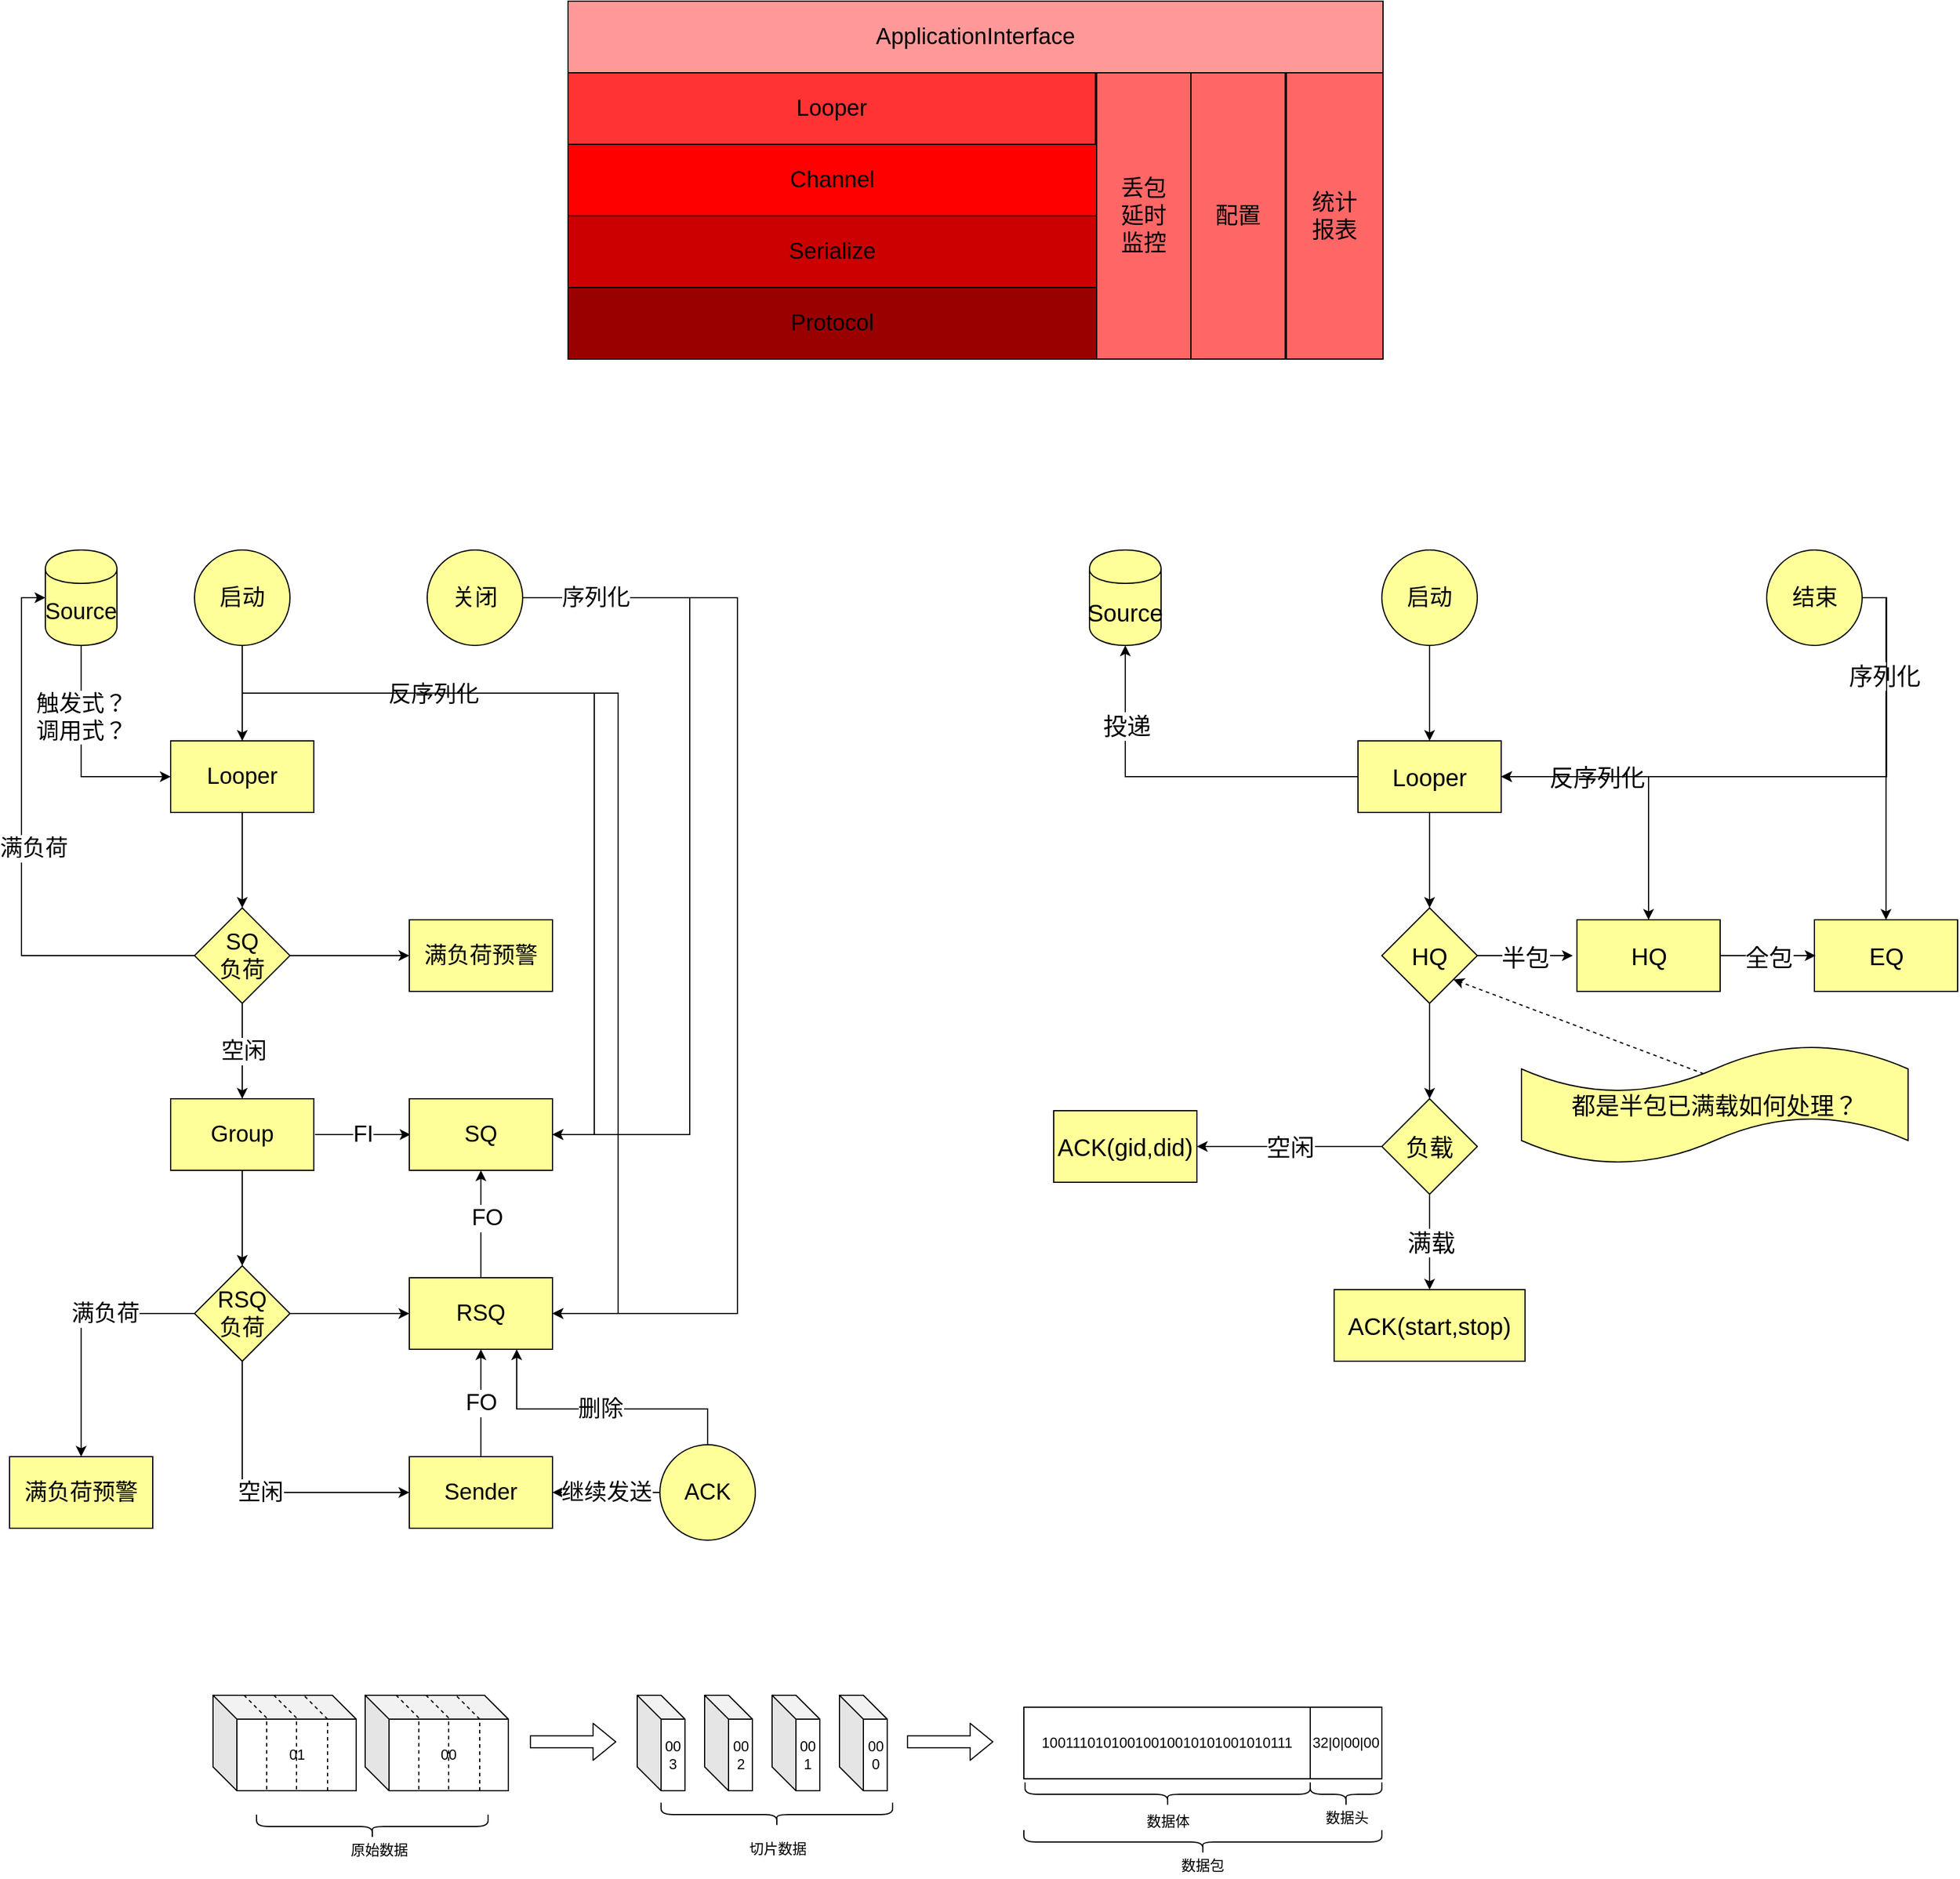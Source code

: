 <mxfile version="10.7.1" type="device"><diagram id="8HdPPavlg0hs8LvCiRic" name="Page-1"><mxGraphModel dx="1078" dy="1909" grid="1" gridSize="10" guides="1" tooltips="1" connect="1" arrows="1" fold="1" page="1" pageScale="1" pageWidth="827" pageHeight="1169" math="0" shadow="0"><root><mxCell id="0"/><mxCell id="1" parent="0"/><UserObject label="Protocol" link="http://baidu.com" id="oFzm_igl13Haj0j3HVUn-48"><mxCell style="rounded=0;whiteSpace=wrap;html=1;fontSize=19;fillColor=#990000;" parent="1" vertex="1"><mxGeometry x="478" y="-140" width="443" height="60" as="geometry"/></mxCell></UserObject><mxCell id="oFzm_igl13Haj0j3HVUn-49" value="Serialize" style="rounded=0;whiteSpace=wrap;html=1;fontSize=19;fillColor=#CC0000;" parent="1" vertex="1"><mxGeometry x="478" y="-200" width="443" height="60" as="geometry"/></mxCell><mxCell id="oFzm_igl13Haj0j3HVUn-50" value="Channel" style="rounded=0;whiteSpace=wrap;html=1;fontSize=19;fillColor=#FF0000;" parent="1" vertex="1"><mxGeometry x="478" y="-260" width="443" height="60" as="geometry"/></mxCell><mxCell id="oFzm_igl13Haj0j3HVUn-51" value="Looper" style="rounded=0;whiteSpace=wrap;html=1;fontSize=19;fillColor=#FF3333;" parent="1" vertex="1"><mxGeometry x="478" y="-320" width="442" height="60" as="geometry"/></mxCell><mxCell id="oFzm_igl13Haj0j3HVUn-52" value="ApplicationInterface" style="rounded=0;whiteSpace=wrap;html=1;fontSize=19;fillColor=#FF9999;" parent="1" vertex="1"><mxGeometry x="478" y="-380" width="683" height="60" as="geometry"/></mxCell><mxCell id="oFzm_igl13Haj0j3HVUn-53" value="丢包&lt;br&gt;延时&lt;br&gt;监控&lt;br&gt;" style="rounded=0;whiteSpace=wrap;html=1;fontSize=19;fillColor=#FF6666;" parent="1" vertex="1"><mxGeometry x="921" y="-320" width="79" height="240" as="geometry"/></mxCell><mxCell id="oFzm_igl13Haj0j3HVUn-54" value="配置" style="rounded=0;whiteSpace=wrap;html=1;fontSize=19;fillColor=#FF6666;" parent="1" vertex="1"><mxGeometry x="1000" y="-320" width="79" height="240" as="geometry"/></mxCell><mxCell id="oFzm_igl13Haj0j3HVUn-55" value="统计&lt;br&gt;报表&lt;br&gt;" style="rounded=0;whiteSpace=wrap;html=1;fontSize=19;fillColor=#FF6666;" parent="1" vertex="1"><mxGeometry x="1080" y="-320" width="81" height="240" as="geometry"/></mxCell><mxCell id="vXBO_2DjA45lE-IlTAih-2" value="" style="group" parent="1" vertex="1" connectable="0"><mxGeometry x="10" y="80" width="625" height="950" as="geometry"/></mxCell><mxCell id="oFzm_igl13Haj0j3HVUn-56" value="启动" style="ellipse;whiteSpace=wrap;html=1;aspect=fixed;fillColor=#FFFF99;fontSize=19;" parent="vXBO_2DjA45lE-IlTAih-2" vertex="1"><mxGeometry x="155" width="80" height="80" as="geometry"/></mxCell><mxCell id="oFzm_igl13Haj0j3HVUn-59" value="Source" style="shape=cylinder;whiteSpace=wrap;html=1;boundedLbl=1;backgroundOutline=1;fillColor=#FFFF99;fontSize=19;" parent="vXBO_2DjA45lE-IlTAih-2" vertex="1"><mxGeometry x="30" width="60" height="80" as="geometry"/></mxCell><mxCell id="oFzm_igl13Haj0j3HVUn-67" value="" style="edgeStyle=orthogonalEdgeStyle;rounded=0;orthogonalLoop=1;jettySize=auto;html=1;fontSize=19;" parent="vXBO_2DjA45lE-IlTAih-2" source="oFzm_igl13Haj0j3HVUn-65" edge="1"><mxGeometry relative="1" as="geometry"><mxPoint x="195" y="300" as="targetPoint"/></mxGeometry></mxCell><mxCell id="oFzm_igl13Haj0j3HVUn-65" value="Looper" style="rounded=0;whiteSpace=wrap;html=1;fillColor=#FFFF99;fontSize=19;" parent="vXBO_2DjA45lE-IlTAih-2" vertex="1"><mxGeometry x="135" y="160" width="120" height="60" as="geometry"/></mxCell><mxCell id="oFzm_igl13Haj0j3HVUn-58" value="" style="edgeStyle=orthogonalEdgeStyle;rounded=0;orthogonalLoop=1;jettySize=auto;html=1;fontSize=19;entryX=0.5;entryY=0;entryDx=0;entryDy=0;" parent="vXBO_2DjA45lE-IlTAih-2" source="oFzm_igl13Haj0j3HVUn-56" target="oFzm_igl13Haj0j3HVUn-65" edge="1"><mxGeometry relative="1" as="geometry"><mxPoint x="195" y="160" as="targetPoint"/></mxGeometry></mxCell><mxCell id="oFzm_igl13Haj0j3HVUn-60" value="触发式？&lt;br&gt;调用式？&lt;br&gt;" style="edgeStyle=orthogonalEdgeStyle;rounded=0;orthogonalLoop=1;jettySize=auto;html=1;entryX=0;entryY=0.5;entryDx=0;entryDy=0;fontSize=19;" parent="vXBO_2DjA45lE-IlTAih-2" source="oFzm_igl13Haj0j3HVUn-59" target="oFzm_igl13Haj0j3HVUn-65" edge="1"><mxGeometry x="-0.349" relative="1" as="geometry"><mxPoint x="155" y="200" as="targetPoint"/><Array as="points"><mxPoint x="60" y="190"/></Array><mxPoint as="offset"/></mxGeometry></mxCell><mxCell id="oFzm_igl13Haj0j3HVUn-70" style="edgeStyle=orthogonalEdgeStyle;rounded=0;orthogonalLoop=1;jettySize=auto;html=1;entryX=0;entryY=0.5;entryDx=0;entryDy=0;fontSize=19;" parent="vXBO_2DjA45lE-IlTAih-2" source="oFzm_igl13Haj0j3HVUn-69" target="oFzm_igl13Haj0j3HVUn-59" edge="1"><mxGeometry relative="1" as="geometry"/></mxCell><mxCell id="oFzm_igl13Haj0j3HVUn-71" value="满负荷" style="text;html=1;resizable=0;points=[];align=center;verticalAlign=middle;labelBackgroundColor=#ffffff;fontSize=19;" parent="oFzm_igl13Haj0j3HVUn-70" vertex="1" connectable="0"><mxGeometry x="-0.376" y="-88" relative="1" as="geometry"><mxPoint x="-78" y="-90" as="offset"/></mxGeometry></mxCell><mxCell id="oFzm_igl13Haj0j3HVUn-78" value="空闲" style="edgeStyle=orthogonalEdgeStyle;rounded=0;orthogonalLoop=1;jettySize=auto;html=1;fontSize=19;" parent="vXBO_2DjA45lE-IlTAih-2" source="oFzm_igl13Haj0j3HVUn-69" edge="1"><mxGeometry relative="1" as="geometry"><mxPoint x="195" y="460" as="targetPoint"/></mxGeometry></mxCell><mxCell id="oFzm_igl13Haj0j3HVUn-69" value="SQ&lt;br&gt;负荷&lt;br&gt;" style="rhombus;whiteSpace=wrap;html=1;fillColor=#FFFF99;fontSize=19;" parent="vXBO_2DjA45lE-IlTAih-2" vertex="1"><mxGeometry x="155" y="300" width="80" height="80" as="geometry"/></mxCell><mxCell id="oFzm_igl13Haj0j3HVUn-74" value="RSQ&lt;br&gt;负荷&lt;br&gt;" style="rhombus;whiteSpace=wrap;html=1;fillColor=#FFFF99;fontSize=19;" parent="vXBO_2DjA45lE-IlTAih-2" vertex="1"><mxGeometry x="155" y="600" width="80" height="80" as="geometry"/></mxCell><mxCell id="oFzm_igl13Haj0j3HVUn-83" value="FI" style="edgeStyle=orthogonalEdgeStyle;rounded=0;orthogonalLoop=1;jettySize=auto;html=1;fontSize=19;" parent="vXBO_2DjA45lE-IlTAih-2" edge="1"><mxGeometry relative="1" as="geometry"><mxPoint x="256" y="490" as="sourcePoint"/><mxPoint x="336" y="490" as="targetPoint"/></mxGeometry></mxCell><mxCell id="oFzm_igl13Haj0j3HVUn-85" value="" style="edgeStyle=orthogonalEdgeStyle;rounded=0;orthogonalLoop=1;jettySize=auto;html=1;fontSize=19;" parent="vXBO_2DjA45lE-IlTAih-2" source="oFzm_igl13Haj0j3HVUn-79" edge="1"><mxGeometry relative="1" as="geometry"><mxPoint x="195" y="600" as="targetPoint"/></mxGeometry></mxCell><mxCell id="oFzm_igl13Haj0j3HVUn-79" value="Group" style="rounded=0;whiteSpace=wrap;html=1;fillColor=#FFFF99;fontSize=19;" parent="vXBO_2DjA45lE-IlTAih-2" vertex="1"><mxGeometry x="135" y="460" width="120" height="60" as="geometry"/></mxCell><mxCell id="oFzm_igl13Haj0j3HVUn-82" value="SQ" style="rounded=0;whiteSpace=wrap;html=1;fillColor=#FFFF99;fontSize=19;" parent="vXBO_2DjA45lE-IlTAih-2" vertex="1"><mxGeometry x="335" y="460" width="120" height="60" as="geometry"/></mxCell><mxCell id="oFzm_igl13Haj0j3HVUn-113" value="" style="edgeStyle=orthogonalEdgeStyle;rounded=0;orthogonalLoop=1;jettySize=auto;html=1;fontSize=19;entryX=1;entryY=0.5;entryDx=0;entryDy=0;" parent="vXBO_2DjA45lE-IlTAih-2" source="oFzm_igl13Haj0j3HVUn-56" target="oFzm_igl13Haj0j3HVUn-82" edge="1"><mxGeometry relative="1" as="geometry"><mxPoint x="315" y="40" as="targetPoint"/><Array as="points"><mxPoint x="195" y="120"/><mxPoint x="490" y="120"/><mxPoint x="490" y="490"/></Array></mxGeometry></mxCell><mxCell id="oFzm_igl13Haj0j3HVUn-116" value="反序列化" style="text;html=1;resizable=0;points=[];align=center;verticalAlign=middle;labelBackgroundColor=#ffffff;fontSize=19;" parent="oFzm_igl13Haj0j3HVUn-113" vertex="1" connectable="0"><mxGeometry x="0.544" relative="1" as="geometry"><mxPoint x="-135" y="-236" as="offset"/></mxGeometry></mxCell><mxCell id="oFzm_igl13Haj0j3HVUn-80" value="满负荷预警" style="rounded=0;whiteSpace=wrap;html=1;fillColor=#FFFF99;fontSize=19;" parent="vXBO_2DjA45lE-IlTAih-2" vertex="1"><mxGeometry x="335" y="310" width="120" height="60" as="geometry"/></mxCell><mxCell id="oFzm_igl13Haj0j3HVUn-73" value="" style="edgeStyle=orthogonalEdgeStyle;rounded=0;orthogonalLoop=1;jettySize=auto;html=1;fontSize=19;entryX=0;entryY=0.5;entryDx=0;entryDy=0;" parent="vXBO_2DjA45lE-IlTAih-2" source="oFzm_igl13Haj0j3HVUn-69" target="oFzm_igl13Haj0j3HVUn-80" edge="1"><mxGeometry relative="1" as="geometry"><mxPoint x="330" y="340" as="targetPoint"/></mxGeometry></mxCell><mxCell id="oFzm_igl13Haj0j3HVUn-86" value="满负荷" style="edgeStyle=orthogonalEdgeStyle;rounded=0;orthogonalLoop=1;jettySize=auto;html=1;fontSize=19;entryX=0.5;entryY=0;entryDx=0;entryDy=0;exitX=0;exitY=0.5;exitDx=0;exitDy=0;" parent="vXBO_2DjA45lE-IlTAih-2" source="oFzm_igl13Haj0j3HVUn-74" target="oFzm_igl13Haj0j3HVUn-87" edge="1"><mxGeometry x="-0.3" relative="1" as="geometry"><mxPoint x="235" y="640" as="sourcePoint"/><mxPoint x="330" y="640" as="targetPoint"/><mxPoint as="offset"/></mxGeometry></mxCell><mxCell id="oFzm_igl13Haj0j3HVUn-87" value="满负荷预警" style="rounded=0;whiteSpace=wrap;html=1;fillColor=#FFFF99;fontSize=19;" parent="vXBO_2DjA45lE-IlTAih-2" vertex="1"><mxGeometry y="760" width="120" height="60" as="geometry"/></mxCell><mxCell id="oFzm_igl13Haj0j3HVUn-92" value="ACK" style="ellipse;whiteSpace=wrap;html=1;aspect=fixed;fillColor=#FFFF99;fontSize=19;" parent="vXBO_2DjA45lE-IlTAih-2" vertex="1"><mxGeometry x="545" y="750" width="80" height="80" as="geometry"/></mxCell><mxCell id="oFzm_igl13Haj0j3HVUn-99" value="FO" style="edgeStyle=orthogonalEdgeStyle;rounded=0;orthogonalLoop=1;jettySize=auto;html=1;fontSize=19;entryX=0.5;entryY=1;entryDx=0;entryDy=0;" parent="vXBO_2DjA45lE-IlTAih-2" source="oFzm_igl13Haj0j3HVUn-96" target="oFzm_igl13Haj0j3HVUn-82" edge="1"><mxGeometry x="0.111" y="-5" relative="1" as="geometry"><mxPoint x="395" y="530" as="targetPoint"/><mxPoint as="offset"/></mxGeometry></mxCell><mxCell id="oFzm_igl13Haj0j3HVUn-96" value="RSQ" style="rounded=0;whiteSpace=wrap;html=1;fillColor=#FFFF99;fontSize=19;" parent="vXBO_2DjA45lE-IlTAih-2" vertex="1"><mxGeometry x="335" y="610" width="120" height="60" as="geometry"/></mxCell><mxCell id="oFzm_igl13Haj0j3HVUn-114" style="edgeStyle=orthogonalEdgeStyle;rounded=0;orthogonalLoop=1;jettySize=auto;html=1;entryX=1;entryY=0.5;entryDx=0;entryDy=0;fontSize=19;" parent="vXBO_2DjA45lE-IlTAih-2" source="oFzm_igl13Haj0j3HVUn-56" target="oFzm_igl13Haj0j3HVUn-96" edge="1"><mxGeometry relative="1" as="geometry"><Array as="points"><mxPoint x="195" y="120"/><mxPoint x="510" y="120"/><mxPoint x="510" y="640"/></Array></mxGeometry></mxCell><mxCell id="oFzm_igl13Haj0j3HVUn-95" value="" style="edgeStyle=orthogonalEdgeStyle;rounded=0;orthogonalLoop=1;jettySize=auto;html=1;fontSize=19;entryX=0;entryY=0.5;entryDx=0;entryDy=0;" parent="vXBO_2DjA45lE-IlTAih-2" source="oFzm_igl13Haj0j3HVUn-74" target="oFzm_igl13Haj0j3HVUn-96" edge="1"><mxGeometry relative="1" as="geometry"><mxPoint x="315" y="640" as="targetPoint"/></mxGeometry></mxCell><mxCell id="oFzm_igl13Haj0j3HVUn-105" value="删除" style="edgeStyle=orthogonalEdgeStyle;rounded=0;orthogonalLoop=1;jettySize=auto;html=1;fontSize=19;entryX=0.75;entryY=1;entryDx=0;entryDy=0;" parent="vXBO_2DjA45lE-IlTAih-2" source="oFzm_igl13Haj0j3HVUn-92" target="oFzm_igl13Haj0j3HVUn-96" edge="1"><mxGeometry relative="1" as="geometry"><mxPoint x="395" y="940" as="targetPoint"/><Array as="points"><mxPoint x="585" y="720"/><mxPoint x="425" y="720"/></Array></mxGeometry></mxCell><mxCell id="oFzm_igl13Haj0j3HVUn-102" value="FO" style="edgeStyle=orthogonalEdgeStyle;rounded=0;orthogonalLoop=1;jettySize=auto;html=1;fontSize=19;entryX=0.5;entryY=1;entryDx=0;entryDy=0;" parent="vXBO_2DjA45lE-IlTAih-2" source="oFzm_igl13Haj0j3HVUn-100" target="oFzm_igl13Haj0j3HVUn-96" edge="1"><mxGeometry relative="1" as="geometry"><mxPoint x="395" y="680" as="targetPoint"/></mxGeometry></mxCell><mxCell id="oFzm_igl13Haj0j3HVUn-100" value="Sender" style="rounded=0;whiteSpace=wrap;html=1;fillColor=#FFFF99;fontSize=19;" parent="vXBO_2DjA45lE-IlTAih-2" vertex="1"><mxGeometry x="335" y="760" width="120" height="60" as="geometry"/></mxCell><mxCell id="oFzm_igl13Haj0j3HVUn-89" value="空闲" style="edgeStyle=orthogonalEdgeStyle;rounded=0;orthogonalLoop=1;jettySize=auto;html=1;fontSize=19;entryX=0;entryY=0.5;entryDx=0;entryDy=0;" parent="vXBO_2DjA45lE-IlTAih-2" source="oFzm_igl13Haj0j3HVUn-74" target="oFzm_igl13Haj0j3HVUn-100" edge="1"><mxGeometry relative="1" as="geometry"><mxPoint x="195" y="760" as="targetPoint"/><Array as="points"><mxPoint x="195" y="790"/></Array></mxGeometry></mxCell><mxCell id="oFzm_igl13Haj0j3HVUn-107" value="继续发送" style="edgeStyle=orthogonalEdgeStyle;rounded=0;orthogonalLoop=1;jettySize=auto;html=1;fontSize=19;" parent="vXBO_2DjA45lE-IlTAih-2" source="oFzm_igl13Haj0j3HVUn-92" target="oFzm_igl13Haj0j3HVUn-100" edge="1"><mxGeometry relative="1" as="geometry"><mxPoint x="395" y="880" as="sourcePoint"/></mxGeometry></mxCell><mxCell id="oFzm_igl13Haj0j3HVUn-109" value="" style="edgeStyle=orthogonalEdgeStyle;rounded=0;orthogonalLoop=1;jettySize=auto;html=1;entryX=1;entryY=0.5;entryDx=0;entryDy=0;fontSize=19;" parent="vXBO_2DjA45lE-IlTAih-2" source="oFzm_igl13Haj0j3HVUn-108" target="oFzm_igl13Haj0j3HVUn-82" edge="1"><mxGeometry relative="1" as="geometry"><Array as="points"><mxPoint x="570" y="40"/><mxPoint x="570" y="490"/></Array></mxGeometry></mxCell><mxCell id="oFzm_igl13Haj0j3HVUn-110" style="edgeStyle=orthogonalEdgeStyle;rounded=0;orthogonalLoop=1;jettySize=auto;html=1;entryX=1;entryY=0.5;entryDx=0;entryDy=0;fontSize=19;" parent="vXBO_2DjA45lE-IlTAih-2" source="oFzm_igl13Haj0j3HVUn-108" target="oFzm_igl13Haj0j3HVUn-96" edge="1"><mxGeometry relative="1" as="geometry"><Array as="points"><mxPoint x="610" y="40"/><mxPoint x="610" y="640"/></Array></mxGeometry></mxCell><mxCell id="oFzm_igl13Haj0j3HVUn-117" value="序列化" style="text;html=1;resizable=0;points=[];align=center;verticalAlign=middle;labelBackgroundColor=#ffffff;fontSize=19;" parent="oFzm_igl13Haj0j3HVUn-110" vertex="1" connectable="0"><mxGeometry x="-0.87" relative="1" as="geometry"><mxPoint as="offset"/></mxGeometry></mxCell><mxCell id="oFzm_igl13Haj0j3HVUn-108" value="关闭&lt;br&gt;" style="ellipse;whiteSpace=wrap;html=1;aspect=fixed;fillColor=#FFFF99;fontSize=19;" parent="vXBO_2DjA45lE-IlTAih-2" vertex="1"><mxGeometry x="350" width="80" height="80" as="geometry"/></mxCell><mxCell id="vXBO_2DjA45lE-IlTAih-64" value="" style="group" parent="1" vertex="1" connectable="0"><mxGeometry x="885" y="80" width="757.5" height="680" as="geometry"/></mxCell><mxCell id="vXBO_2DjA45lE-IlTAih-5" value="" style="edgeStyle=orthogonalEdgeStyle;rounded=0;orthogonalLoop=1;jettySize=auto;html=1;" parent="vXBO_2DjA45lE-IlTAih-64" source="vXBO_2DjA45lE-IlTAih-1" edge="1"><mxGeometry relative="1" as="geometry"><mxPoint x="315" y="160" as="targetPoint"/></mxGeometry></mxCell><mxCell id="vXBO_2DjA45lE-IlTAih-1" value="启动" style="ellipse;whiteSpace=wrap;html=1;aspect=fixed;fillColor=#FFFF99;fontSize=19;" parent="vXBO_2DjA45lE-IlTAih-64" vertex="1"><mxGeometry x="275" width="80" height="80" as="geometry"/></mxCell><mxCell id="vXBO_2DjA45lE-IlTAih-8" value="" style="edgeStyle=orthogonalEdgeStyle;rounded=0;orthogonalLoop=1;jettySize=auto;html=1;fontSize=20;" parent="vXBO_2DjA45lE-IlTAih-64" source="vXBO_2DjA45lE-IlTAih-3" edge="1"><mxGeometry relative="1" as="geometry"><mxPoint x="315" y="300" as="targetPoint"/></mxGeometry></mxCell><mxCell id="vXBO_2DjA45lE-IlTAih-3" value="Looper" style="rounded=0;whiteSpace=wrap;html=1;fillColor=#FFFF99;fontStyle=0;fontSize=20;" parent="vXBO_2DjA45lE-IlTAih-64" vertex="1"><mxGeometry x="255" y="160" width="120" height="60" as="geometry"/></mxCell><mxCell id="vXBO_2DjA45lE-IlTAih-16" value="半包" style="edgeStyle=orthogonalEdgeStyle;rounded=0;orthogonalLoop=1;jettySize=auto;html=1;fontSize=20;" parent="vXBO_2DjA45lE-IlTAih-64" source="vXBO_2DjA45lE-IlTAih-6" edge="1"><mxGeometry relative="1" as="geometry"><mxPoint x="435" y="340" as="targetPoint"/></mxGeometry></mxCell><mxCell id="vXBO_2DjA45lE-IlTAih-6" value="HQ" style="rhombus;whiteSpace=wrap;html=1;fillColor=#FFFF99;fontSize=20;" parent="vXBO_2DjA45lE-IlTAih-64" vertex="1"><mxGeometry x="275" y="300" width="80" height="80" as="geometry"/></mxCell><mxCell id="vXBO_2DjA45lE-IlTAih-33" value="满载" style="edgeStyle=orthogonalEdgeStyle;rounded=0;orthogonalLoop=1;jettySize=auto;html=1;fontSize=20;" parent="vXBO_2DjA45lE-IlTAih-64" source="vXBO_2DjA45lE-IlTAih-30" edge="1"><mxGeometry relative="1" as="geometry"><mxPoint x="315" y="620" as="targetPoint"/></mxGeometry></mxCell><mxCell id="vXBO_2DjA45lE-IlTAih-30" value="负载" style="rhombus;whiteSpace=wrap;html=1;fillColor=#FFFF99;fontSize=20;" parent="vXBO_2DjA45lE-IlTAih-64" vertex="1"><mxGeometry x="275" y="460" width="80" height="80" as="geometry"/></mxCell><mxCell id="vXBO_2DjA45lE-IlTAih-31" value="" style="edgeStyle=orthogonalEdgeStyle;rounded=0;orthogonalLoop=1;jettySize=auto;html=1;fontSize=20;" parent="vXBO_2DjA45lE-IlTAih-64" source="vXBO_2DjA45lE-IlTAih-6" target="vXBO_2DjA45lE-IlTAih-30" edge="1"><mxGeometry relative="1" as="geometry"/></mxCell><mxCell id="vXBO_2DjA45lE-IlTAih-9" value="ACK(gid,did)" style="rounded=0;whiteSpace=wrap;html=1;fillColor=#FFFF99;fontStyle=0;fontSize=20;" parent="vXBO_2DjA45lE-IlTAih-64" vertex="1"><mxGeometry y="470" width="120" height="60" as="geometry"/></mxCell><mxCell id="vXBO_2DjA45lE-IlTAih-35" value="空闲" style="edgeStyle=orthogonalEdgeStyle;rounded=0;orthogonalLoop=1;jettySize=auto;html=1;fontSize=20;exitX=0;exitY=0.5;exitDx=0;exitDy=0;entryX=1;entryY=0.5;entryDx=0;entryDy=0;" parent="vXBO_2DjA45lE-IlTAih-64" source="vXBO_2DjA45lE-IlTAih-30" target="vXBO_2DjA45lE-IlTAih-9" edge="1"><mxGeometry relative="1" as="geometry"><mxPoint x="195" y="340" as="targetPoint"/></mxGeometry></mxCell><mxCell id="vXBO_2DjA45lE-IlTAih-14" value="ACK(start,stop)" style="rounded=0;whiteSpace=wrap;html=1;fillColor=#FFFF99;fontStyle=0;fontSize=20;" parent="vXBO_2DjA45lE-IlTAih-64" vertex="1"><mxGeometry x="235" y="620" width="160" height="60" as="geometry"/></mxCell><mxCell id="vXBO_2DjA45lE-IlTAih-18" value="反序列化" style="edgeStyle=orthogonalEdgeStyle;rounded=0;orthogonalLoop=1;jettySize=auto;html=1;exitX=0.5;exitY=0;exitDx=0;exitDy=0;entryX=1;entryY=0.5;entryDx=0;entryDy=0;fontSize=20;" parent="vXBO_2DjA45lE-IlTAih-64" source="vXBO_2DjA45lE-IlTAih-17" target="vXBO_2DjA45lE-IlTAih-3" edge="1"><mxGeometry x="0.639" relative="1" as="geometry"><Array as="points"><mxPoint x="698" y="190"/></Array><mxPoint as="offset"/></mxGeometry></mxCell><mxCell id="vXBO_2DjA45lE-IlTAih-17" value="EQ" style="rounded=0;whiteSpace=wrap;html=1;fillColor=#FFFF99;fontStyle=0;fontSize=20;" parent="vXBO_2DjA45lE-IlTAih-64" vertex="1"><mxGeometry x="637.5" y="310" width="120" height="60" as="geometry"/></mxCell><mxCell id="vXBO_2DjA45lE-IlTAih-20" style="edgeStyle=orthogonalEdgeStyle;rounded=0;orthogonalLoop=1;jettySize=auto;html=1;entryX=0.5;entryY=0;entryDx=0;entryDy=0;fontSize=20;exitX=1;exitY=0.5;exitDx=0;exitDy=0;" parent="vXBO_2DjA45lE-IlTAih-64" source="vXBO_2DjA45lE-IlTAih-19" target="vXBO_2DjA45lE-IlTAih-17" edge="1"><mxGeometry relative="1" as="geometry"><Array as="points"><mxPoint x="698" y="40"/></Array></mxGeometry></mxCell><mxCell id="vXBO_2DjA45lE-IlTAih-21" value="序列化" style="text;html=1;resizable=0;points=[];align=center;verticalAlign=middle;labelBackgroundColor=#ffffff;fontSize=20;" parent="vXBO_2DjA45lE-IlTAih-20" vertex="1" connectable="0"><mxGeometry x="-0.413" y="-2" relative="1" as="geometry"><mxPoint as="offset"/></mxGeometry></mxCell><mxCell id="vXBO_2DjA45lE-IlTAih-19" value="结束" style="ellipse;whiteSpace=wrap;html=1;aspect=fixed;fillColor=#FFFF99;fontSize=19;" parent="vXBO_2DjA45lE-IlTAih-64" vertex="1"><mxGeometry x="597.5" width="80" height="80" as="geometry"/></mxCell><mxCell id="vXBO_2DjA45lE-IlTAih-22" value="Source" style="shape=cylinder;whiteSpace=wrap;html=1;boundedLbl=1;backgroundOutline=1;fillColor=#FFFF99;fontSize=20;" parent="vXBO_2DjA45lE-IlTAih-64" vertex="1"><mxGeometry x="30" width="60" height="80" as="geometry"/></mxCell><mxCell id="vXBO_2DjA45lE-IlTAih-23" style="edgeStyle=orthogonalEdgeStyle;rounded=0;orthogonalLoop=1;jettySize=auto;html=1;entryX=0.5;entryY=1;entryDx=0;entryDy=0;fontSize=20;" parent="vXBO_2DjA45lE-IlTAih-64" source="vXBO_2DjA45lE-IlTAih-3" target="vXBO_2DjA45lE-IlTAih-22" edge="1"><mxGeometry relative="1" as="geometry"/></mxCell><mxCell id="vXBO_2DjA45lE-IlTAih-24" value="投递" style="text;html=1;resizable=0;points=[];align=center;verticalAlign=middle;labelBackgroundColor=#ffffff;fontSize=20;" parent="vXBO_2DjA45lE-IlTAih-23" vertex="1" connectable="0"><mxGeometry x="0.272" y="-43" relative="1" as="geometry"><mxPoint as="offset"/></mxGeometry></mxCell><mxCell id="vXBO_2DjA45lE-IlTAih-27" value="全包" style="edgeStyle=orthogonalEdgeStyle;rounded=0;orthogonalLoop=1;jettySize=auto;html=1;fontSize=20;" parent="vXBO_2DjA45lE-IlTAih-64" source="vXBO_2DjA45lE-IlTAih-25" edge="1"><mxGeometry relative="1" as="geometry"><mxPoint x="638.5" y="340" as="targetPoint"/></mxGeometry></mxCell><mxCell id="vXBO_2DjA45lE-IlTAih-28" style="edgeStyle=orthogonalEdgeStyle;rounded=0;orthogonalLoop=1;jettySize=auto;html=1;exitX=0.5;exitY=0;exitDx=0;exitDy=0;entryX=1;entryY=0.5;entryDx=0;entryDy=0;fontSize=20;" parent="vXBO_2DjA45lE-IlTAih-64" source="vXBO_2DjA45lE-IlTAih-25" target="vXBO_2DjA45lE-IlTAih-3" edge="1"><mxGeometry relative="1" as="geometry"/></mxCell><mxCell id="vXBO_2DjA45lE-IlTAih-25" value="HQ" style="rounded=0;whiteSpace=wrap;html=1;fillColor=#FFFF99;fontStyle=0;fontSize=20;" parent="vXBO_2DjA45lE-IlTAih-64" vertex="1"><mxGeometry x="438.5" y="310" width="120" height="60" as="geometry"/></mxCell><mxCell id="vXBO_2DjA45lE-IlTAih-29" style="edgeStyle=orthogonalEdgeStyle;rounded=0;orthogonalLoop=1;jettySize=auto;html=1;exitX=1;exitY=0.5;exitDx=0;exitDy=0;entryX=0.5;entryY=0;entryDx=0;entryDy=0;fontSize=20;" parent="vXBO_2DjA45lE-IlTAih-64" source="vXBO_2DjA45lE-IlTAih-19" target="vXBO_2DjA45lE-IlTAih-25" edge="1"><mxGeometry relative="1" as="geometry"><Array as="points"><mxPoint x="698" y="40"/><mxPoint x="698" y="190"/><mxPoint x="499" y="190"/></Array></mxGeometry></mxCell><mxCell id="vXBO_2DjA45lE-IlTAih-36" value="" style="endArrow=classic;html=1;fontSize=20;entryX=1;entryY=1;entryDx=0;entryDy=0;dashed=1;exitX=0.471;exitY=0.24;exitDx=0;exitDy=0;exitPerimeter=0;" parent="vXBO_2DjA45lE-IlTAih-64" source="vXBO_2DjA45lE-IlTAih-37" target="vXBO_2DjA45lE-IlTAih-6" edge="1"><mxGeometry width="50" height="50" relative="1" as="geometry"><mxPoint x="435" y="440" as="sourcePoint"/><mxPoint x="515" y="470" as="targetPoint"/></mxGeometry></mxCell><mxCell id="vXBO_2DjA45lE-IlTAih-37" value="都是半包已满载如何处理？" style="shape=tape;whiteSpace=wrap;html=1;fillColor=#FFFF99;fontSize=20;" parent="vXBO_2DjA45lE-IlTAih-64" vertex="1"><mxGeometry x="392" y="415" width="324" height="100" as="geometry"/></mxCell><mxCell id="topwT3R7vfd9m42BfdYO-35" value="" style="group" parent="1" vertex="1" connectable="0"><mxGeometry x="180.5" y="1040" width="980.5" height="153" as="geometry"/></mxCell><mxCell id="topwT3R7vfd9m42BfdYO-1" value="00" style="shape=cube;whiteSpace=wrap;html=1;boundedLbl=1;backgroundOutline=1;darkOpacity=0.05;darkOpacity2=0.1;" parent="topwT3R7vfd9m42BfdYO-35" vertex="1"><mxGeometry x="127.5" width="120" height="80" as="geometry"/></mxCell><mxCell id="topwT3R7vfd9m42BfdYO-3" value="" style="endArrow=none;dashed=1;html=1;entryX=0;entryY=0;entryDx=50;entryDy=0;entryPerimeter=0;exitX=0;exitY=0;exitDx=70;exitDy=80;exitPerimeter=0;rounded=0;" parent="topwT3R7vfd9m42BfdYO-35" edge="1"><mxGeometry width="50" height="50" relative="1" as="geometry"><mxPoint x="197.5" y="79" as="sourcePoint"/><mxPoint x="177.5" y="-1" as="targetPoint"/><Array as="points"><mxPoint x="197.5" y="19"/></Array></mxGeometry></mxCell><mxCell id="topwT3R7vfd9m42BfdYO-4" value="" style="endArrow=none;dashed=1;html=1;entryX=0;entryY=0;entryDx=50;entryDy=0;entryPerimeter=0;exitX=0;exitY=0;exitDx=70;exitDy=80;exitPerimeter=0;rounded=0;" parent="topwT3R7vfd9m42BfdYO-35" edge="1"><mxGeometry width="50" height="50" relative="1" as="geometry"><mxPoint x="223.5" y="80" as="sourcePoint"/><mxPoint x="203.5" as="targetPoint"/><Array as="points"><mxPoint x="223.5" y="20"/></Array></mxGeometry></mxCell><mxCell id="topwT3R7vfd9m42BfdYO-5" value="" style="endArrow=none;dashed=1;html=1;entryX=0;entryY=0;entryDx=50;entryDy=0;entryPerimeter=0;exitX=0;exitY=0;exitDx=70;exitDy=80;exitPerimeter=0;rounded=0;" parent="topwT3R7vfd9m42BfdYO-35" edge="1"><mxGeometry width="50" height="50" relative="1" as="geometry"><mxPoint x="172.5" y="79" as="sourcePoint"/><mxPoint x="152.5" y="-1" as="targetPoint"/><Array as="points"><mxPoint x="172.5" y="19"/></Array></mxGeometry></mxCell><mxCell id="topwT3R7vfd9m42BfdYO-6" value="00&lt;br&gt;3" style="shape=cube;whiteSpace=wrap;html=1;boundedLbl=1;backgroundOutline=1;darkOpacity=0.05;darkOpacity2=0.1;" parent="topwT3R7vfd9m42BfdYO-35" vertex="1"><mxGeometry x="355.5" width="40" height="80" as="geometry"/></mxCell><mxCell id="topwT3R7vfd9m42BfdYO-7" value="00&lt;br&gt;2" style="shape=cube;whiteSpace=wrap;html=1;boundedLbl=1;backgroundOutline=1;darkOpacity=0.05;darkOpacity2=0.1;" parent="topwT3R7vfd9m42BfdYO-35" vertex="1"><mxGeometry x="412" width="40" height="80" as="geometry"/></mxCell><mxCell id="topwT3R7vfd9m42BfdYO-8" value="00&lt;br&gt;1" style="shape=cube;whiteSpace=wrap;html=1;boundedLbl=1;backgroundOutline=1;darkOpacity=0.05;darkOpacity2=0.1;" parent="topwT3R7vfd9m42BfdYO-35" vertex="1"><mxGeometry x="468.5" width="40" height="80" as="geometry"/></mxCell><mxCell id="topwT3R7vfd9m42BfdYO-9" value="00&lt;br&gt;0" style="shape=cube;whiteSpace=wrap;html=1;boundedLbl=1;backgroundOutline=1;darkOpacity=0.05;darkOpacity2=0.1;" parent="topwT3R7vfd9m42BfdYO-35" vertex="1"><mxGeometry x="525" width="40" height="80" as="geometry"/></mxCell><mxCell id="topwT3R7vfd9m42BfdYO-11" value="" style="shape=flexArrow;endArrow=classic;html=1;" parent="topwT3R7vfd9m42BfdYO-35" edge="1"><mxGeometry width="50" height="50" relative="1" as="geometry"><mxPoint x="265.5" y="39" as="sourcePoint"/><mxPoint x="338" y="39" as="targetPoint"/></mxGeometry></mxCell><mxCell id="topwT3R7vfd9m42BfdYO-12" value="" style="shape=flexArrow;endArrow=classic;html=1;" parent="topwT3R7vfd9m42BfdYO-35" edge="1"><mxGeometry width="50" height="50" relative="1" as="geometry"><mxPoint x="581.5" y="39" as="sourcePoint"/><mxPoint x="654" y="39" as="targetPoint"/></mxGeometry></mxCell><mxCell id="topwT3R7vfd9m42BfdYO-13" value="01" style="shape=cube;whiteSpace=wrap;html=1;boundedLbl=1;backgroundOutline=1;darkOpacity=0.05;darkOpacity2=0.1;" parent="topwT3R7vfd9m42BfdYO-35" vertex="1"><mxGeometry width="120" height="80" as="geometry"/></mxCell><mxCell id="topwT3R7vfd9m42BfdYO-14" value="" style="endArrow=none;dashed=1;html=1;entryX=0;entryY=0;entryDx=50;entryDy=0;entryPerimeter=0;exitX=0;exitY=0;exitDx=70;exitDy=80;exitPerimeter=0;rounded=0;" parent="topwT3R7vfd9m42BfdYO-35" edge="1"><mxGeometry width="50" height="50" relative="1" as="geometry"><mxPoint x="70" y="79" as="sourcePoint"/><mxPoint x="50" y="-1" as="targetPoint"/><Array as="points"><mxPoint x="70" y="19"/></Array></mxGeometry></mxCell><mxCell id="topwT3R7vfd9m42BfdYO-15" value="" style="endArrow=none;dashed=1;html=1;entryX=0;entryY=0;entryDx=50;entryDy=0;entryPerimeter=0;exitX=0;exitY=0;exitDx=70;exitDy=80;exitPerimeter=0;rounded=0;" parent="topwT3R7vfd9m42BfdYO-35" edge="1"><mxGeometry width="50" height="50" relative="1" as="geometry"><mxPoint x="96" y="80" as="sourcePoint"/><mxPoint x="76" as="targetPoint"/><Array as="points"><mxPoint x="96" y="20"/></Array></mxGeometry></mxCell><mxCell id="topwT3R7vfd9m42BfdYO-16" value="" style="endArrow=none;dashed=1;html=1;entryX=0;entryY=0;entryDx=50;entryDy=0;entryPerimeter=0;exitX=0;exitY=0;exitDx=70;exitDy=80;exitPerimeter=0;rounded=0;" parent="topwT3R7vfd9m42BfdYO-35" edge="1"><mxGeometry width="50" height="50" relative="1" as="geometry"><mxPoint x="45" y="79" as="sourcePoint"/><mxPoint x="25" y="-1" as="targetPoint"/><Array as="points"><mxPoint x="45" y="19"/></Array></mxGeometry></mxCell><mxCell id="topwT3R7vfd9m42BfdYO-21" value="10011101010010010010101001010111" style="rounded=0;whiteSpace=wrap;html=1;" parent="topwT3R7vfd9m42BfdYO-35" vertex="1"><mxGeometry x="679.5" y="10" width="240" height="60" as="geometry"/></mxCell><mxCell id="topwT3R7vfd9m42BfdYO-22" value="32|0|00|00&lt;br&gt;" style="rounded=0;whiteSpace=wrap;html=1;" parent="topwT3R7vfd9m42BfdYO-35" vertex="1"><mxGeometry x="919.5" y="10" width="60" height="60" as="geometry"/></mxCell><mxCell id="topwT3R7vfd9m42BfdYO-23" value="" style="shape=curlyBracket;whiteSpace=wrap;html=1;rounded=1;direction=north;" parent="topwT3R7vfd9m42BfdYO-35" vertex="1"><mxGeometry x="36.5" y="100" width="194" height="20" as="geometry"/></mxCell><mxCell id="topwT3R7vfd9m42BfdYO-25" value="原始数据" style="text;html=1;resizable=0;points=[];autosize=1;align=left;verticalAlign=top;spacingTop=-4;" parent="topwT3R7vfd9m42BfdYO-35" vertex="1"><mxGeometry x="113.5" y="120" width="60" height="20" as="geometry"/></mxCell><mxCell id="topwT3R7vfd9m42BfdYO-26" value="" style="shape=curlyBracket;whiteSpace=wrap;html=1;rounded=1;direction=north;" parent="topwT3R7vfd9m42BfdYO-35" vertex="1"><mxGeometry x="375.5" y="90" width="194" height="20" as="geometry"/></mxCell><mxCell id="topwT3R7vfd9m42BfdYO-28" value="切片数据" style="text;html=1;resizable=0;points=[];autosize=1;align=left;verticalAlign=top;spacingTop=-4;" parent="topwT3R7vfd9m42BfdYO-35" vertex="1"><mxGeometry x="447.5" y="119" width="60" height="20" as="geometry"/></mxCell><mxCell id="topwT3R7vfd9m42BfdYO-29" value="数据体" style="text;html=1;resizable=0;points=[];autosize=1;align=left;verticalAlign=top;spacingTop=-4;" parent="topwT3R7vfd9m42BfdYO-35" vertex="1"><mxGeometry x="780" y="96" width="50" height="20" as="geometry"/></mxCell><mxCell id="topwT3R7vfd9m42BfdYO-30" value="" style="shape=curlyBracket;whiteSpace=wrap;html=1;rounded=1;direction=north;" parent="topwT3R7vfd9m42BfdYO-35" vertex="1"><mxGeometry x="680.5" y="73" width="239" height="20" as="geometry"/></mxCell><mxCell id="topwT3R7vfd9m42BfdYO-31" value="" style="shape=curlyBracket;whiteSpace=wrap;html=1;rounded=1;direction=north;" parent="topwT3R7vfd9m42BfdYO-35" vertex="1"><mxGeometry x="919.5" y="73" width="60" height="20" as="geometry"/></mxCell><mxCell id="topwT3R7vfd9m42BfdYO-32" value="数据头" style="text;html=1;resizable=0;points=[];autosize=1;align=left;verticalAlign=top;spacingTop=-4;" parent="topwT3R7vfd9m42BfdYO-35" vertex="1"><mxGeometry x="930.5" y="93" width="50" height="20" as="geometry"/></mxCell><mxCell id="topwT3R7vfd9m42BfdYO-33" value="" style="shape=curlyBracket;whiteSpace=wrap;html=1;rounded=1;direction=north;" parent="topwT3R7vfd9m42BfdYO-35" vertex="1"><mxGeometry x="679.5" y="113" width="300" height="20" as="geometry"/></mxCell><mxCell id="topwT3R7vfd9m42BfdYO-34" value="数据包" style="text;html=1;resizable=0;points=[];autosize=1;align=left;verticalAlign=top;spacingTop=-4;" parent="topwT3R7vfd9m42BfdYO-35" vertex="1"><mxGeometry x="809" y="133" width="50" height="20" as="geometry"/></mxCell></root></mxGraphModel></diagram></mxfile>